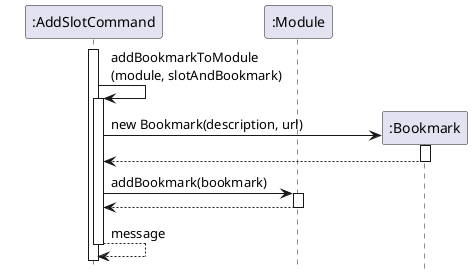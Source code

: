 @startuml
hide footbox
skinparam ParticipantPadding 20

participant ":AddSlotCommand" as AddSlotCommand
'participant ":Timetable" as Timetable
participant ":Module" as Module
'participant ":Module" as ModuleNew
'participant ":Slot" as Slot
'participant ":Slot" as SlotNew
'participant ":Bookmark" as BookmarkSlot
participant ":Bookmark" as BookmarkModule
'participant ":Ui" as Ui

activate AddSlotCommand

AddSlotCommand -> AddSlotCommand : addBookmarkToModule\n(module, slotAndBookmark)
activate AddSlotCommand

AddSlotCommand -> BookmarkModule ** : new Bookmark(description, url)
activate BookmarkModule

BookmarkModule --> AddSlotCommand
deactivate BookmarkModule

AddSlotCommand -> Module : addBookmark(bookmark)
activate Module

Module --> AddSlotCommand
deactivate Module

AddSlotCommand --> AddSlotCommand : message
deactivate AddSlotCommand



@enduml
